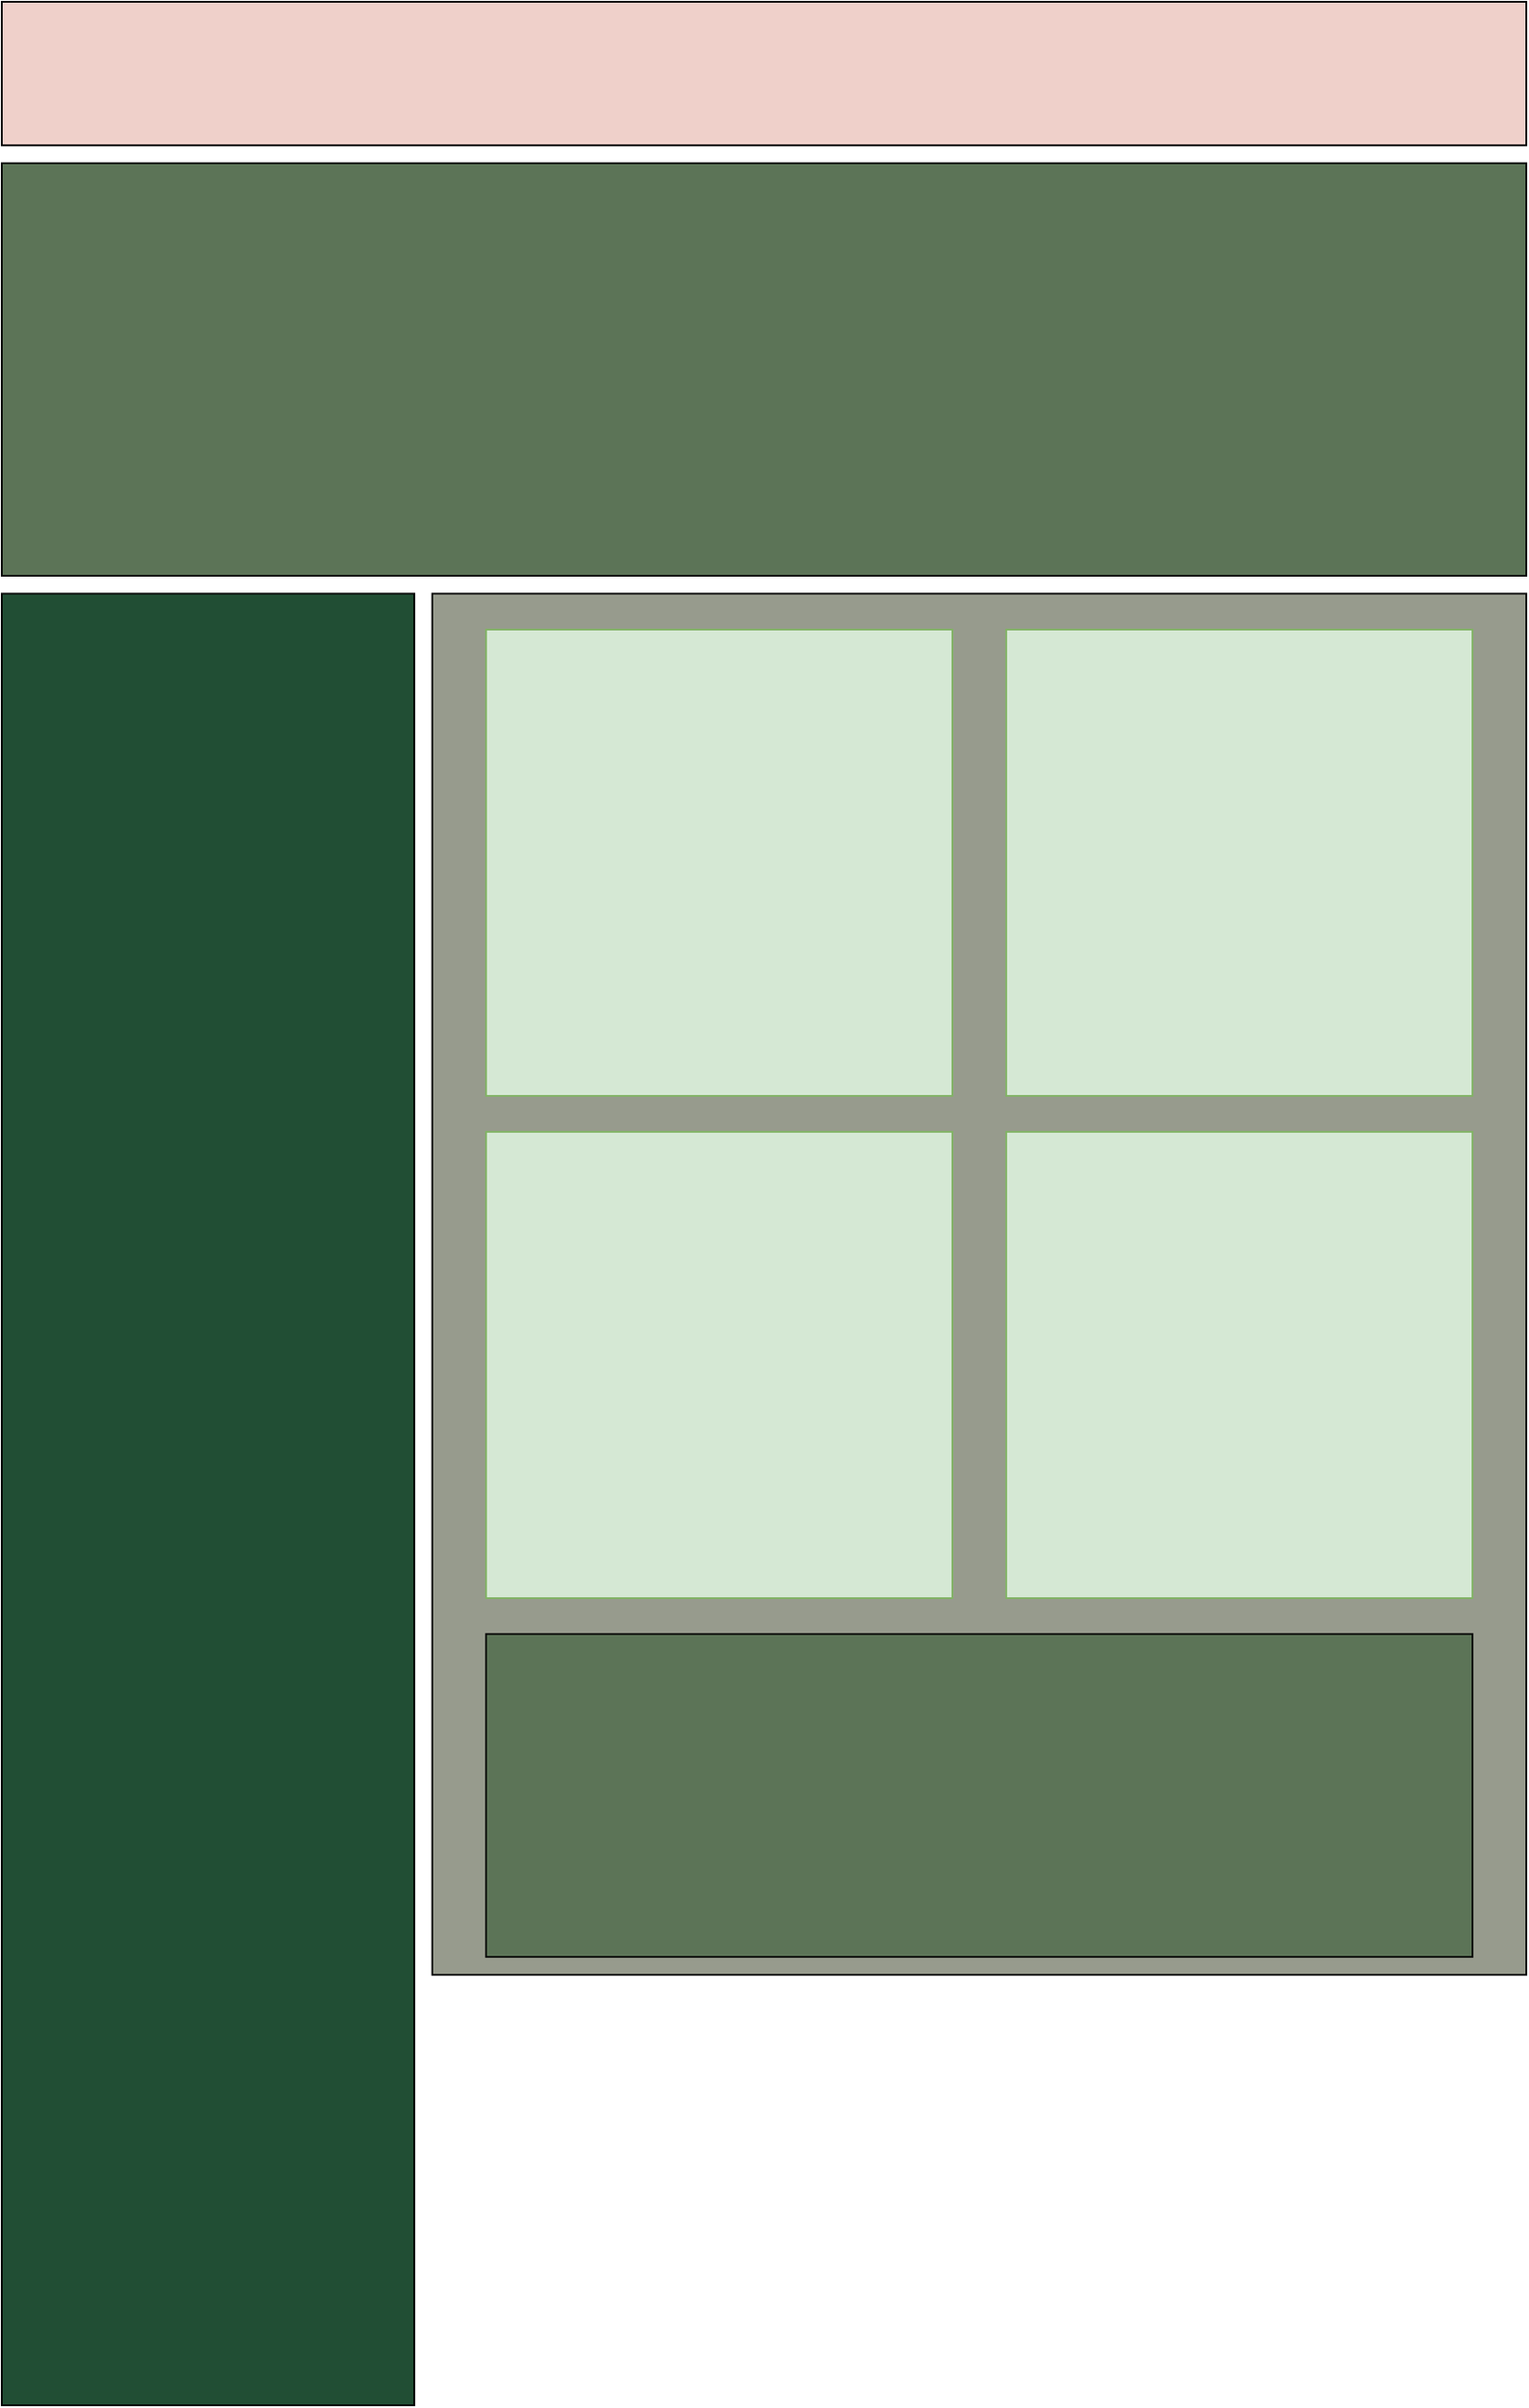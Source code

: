 <mxfile version="15.3.1" type="github">
  <diagram id="cavSCIH9xXLODqO2M7ue" name="Page-1">
    <mxGraphModel dx="1483" dy="827" grid="1" gridSize="10" guides="1" tooltips="1" connect="1" arrows="1" fold="1" page="1" pageScale="1" pageWidth="850" pageHeight="1100" math="0" shadow="0">
      <root>
        <mxCell id="0" />
        <mxCell id="1" parent="0" />
        <mxCell id="DBS1TzUVllmW2ItrRDHh-1" value="" style="rounded=0;whiteSpace=wrap;html=1;fillColor=#EFD0CA;" vertex="1" parent="1">
          <mxGeometry width="850" height="80" as="geometry" />
        </mxCell>
        <mxCell id="DBS1TzUVllmW2ItrRDHh-2" value="" style="rounded=0;whiteSpace=wrap;html=1;fillColor=#214E34;" vertex="1" parent="1">
          <mxGeometry y="330" width="230" height="1010" as="geometry" />
        </mxCell>
        <mxCell id="DBS1TzUVllmW2ItrRDHh-5" value="" style="rounded=0;whiteSpace=wrap;html=1;fillColor=#5C7457;" vertex="1" parent="1">
          <mxGeometry y="90" width="850" height="230" as="geometry" />
        </mxCell>
        <mxCell id="DBS1TzUVllmW2ItrRDHh-6" value="" style="rounded=0;whiteSpace=wrap;html=1;fillColor=#979B8D;" vertex="1" parent="1">
          <mxGeometry x="240" y="330" width="610" height="770" as="geometry" />
        </mxCell>
        <mxCell id="DBS1TzUVllmW2ItrRDHh-7" value="" style="rounded=0;whiteSpace=wrap;html=1;fillColor=#d5e8d4;strokeColor=#82b366;" vertex="1" parent="1">
          <mxGeometry x="270" y="350" width="260" height="260" as="geometry" />
        </mxCell>
        <mxCell id="DBS1TzUVllmW2ItrRDHh-8" value="" style="rounded=0;whiteSpace=wrap;html=1;fillColor=#d5e8d4;strokeColor=#82b366;" vertex="1" parent="1">
          <mxGeometry x="560" y="350" width="260" height="260" as="geometry" />
        </mxCell>
        <mxCell id="DBS1TzUVllmW2ItrRDHh-9" value="" style="rounded=0;whiteSpace=wrap;html=1;fillColor=#d5e8d4;strokeColor=#82b366;" vertex="1" parent="1">
          <mxGeometry x="270" y="630" width="260" height="260" as="geometry" />
        </mxCell>
        <mxCell id="DBS1TzUVllmW2ItrRDHh-10" value="" style="rounded=0;whiteSpace=wrap;html=1;fillColor=#d5e8d4;strokeColor=#82b366;" vertex="1" parent="1">
          <mxGeometry x="560" y="630" width="260" height="260" as="geometry" />
        </mxCell>
        <mxCell id="DBS1TzUVllmW2ItrRDHh-11" value="" style="rounded=0;whiteSpace=wrap;html=1;fillColor=#5C7457;" vertex="1" parent="1">
          <mxGeometry x="270" y="910" width="550" height="180" as="geometry" />
        </mxCell>
      </root>
    </mxGraphModel>
  </diagram>
</mxfile>
